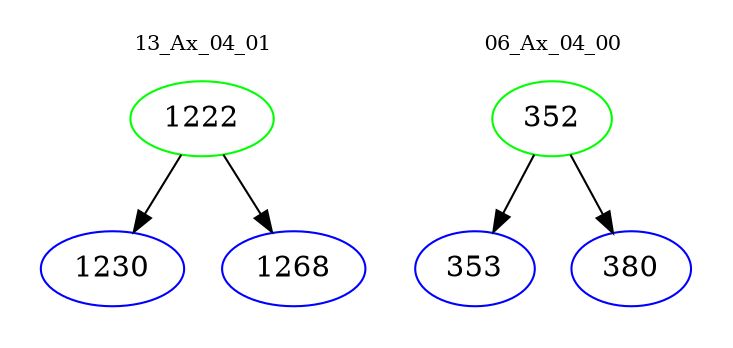 digraph{
subgraph cluster_0 {
color = white
label = "13_Ax_04_01";
fontsize=10;
T0_1222 [label="1222", color="green"]
T0_1222 -> T0_1230 [color="black"]
T0_1230 [label="1230", color="blue"]
T0_1222 -> T0_1268 [color="black"]
T0_1268 [label="1268", color="blue"]
}
subgraph cluster_1 {
color = white
label = "06_Ax_04_00";
fontsize=10;
T1_352 [label="352", color="green"]
T1_352 -> T1_353 [color="black"]
T1_353 [label="353", color="blue"]
T1_352 -> T1_380 [color="black"]
T1_380 [label="380", color="blue"]
}
}
